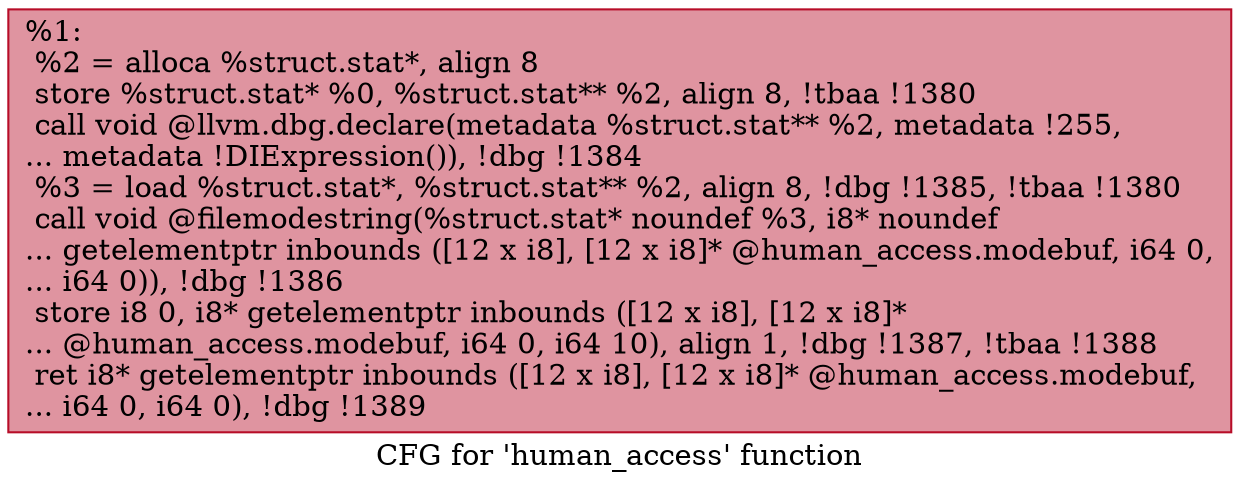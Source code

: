 digraph "CFG for 'human_access' function" {
	label="CFG for 'human_access' function";

	Node0x15faed0 [shape=record,color="#b70d28ff", style=filled, fillcolor="#b70d2870",label="{%1:\l  %2 = alloca %struct.stat*, align 8\l  store %struct.stat* %0, %struct.stat** %2, align 8, !tbaa !1380\l  call void @llvm.dbg.declare(metadata %struct.stat** %2, metadata !255,\l... metadata !DIExpression()), !dbg !1384\l  %3 = load %struct.stat*, %struct.stat** %2, align 8, !dbg !1385, !tbaa !1380\l  call void @filemodestring(%struct.stat* noundef %3, i8* noundef\l... getelementptr inbounds ([12 x i8], [12 x i8]* @human_access.modebuf, i64 0,\l... i64 0)), !dbg !1386\l  store i8 0, i8* getelementptr inbounds ([12 x i8], [12 x i8]*\l... @human_access.modebuf, i64 0, i64 10), align 1, !dbg !1387, !tbaa !1388\l  ret i8* getelementptr inbounds ([12 x i8], [12 x i8]* @human_access.modebuf,\l... i64 0, i64 0), !dbg !1389\l}"];
}
